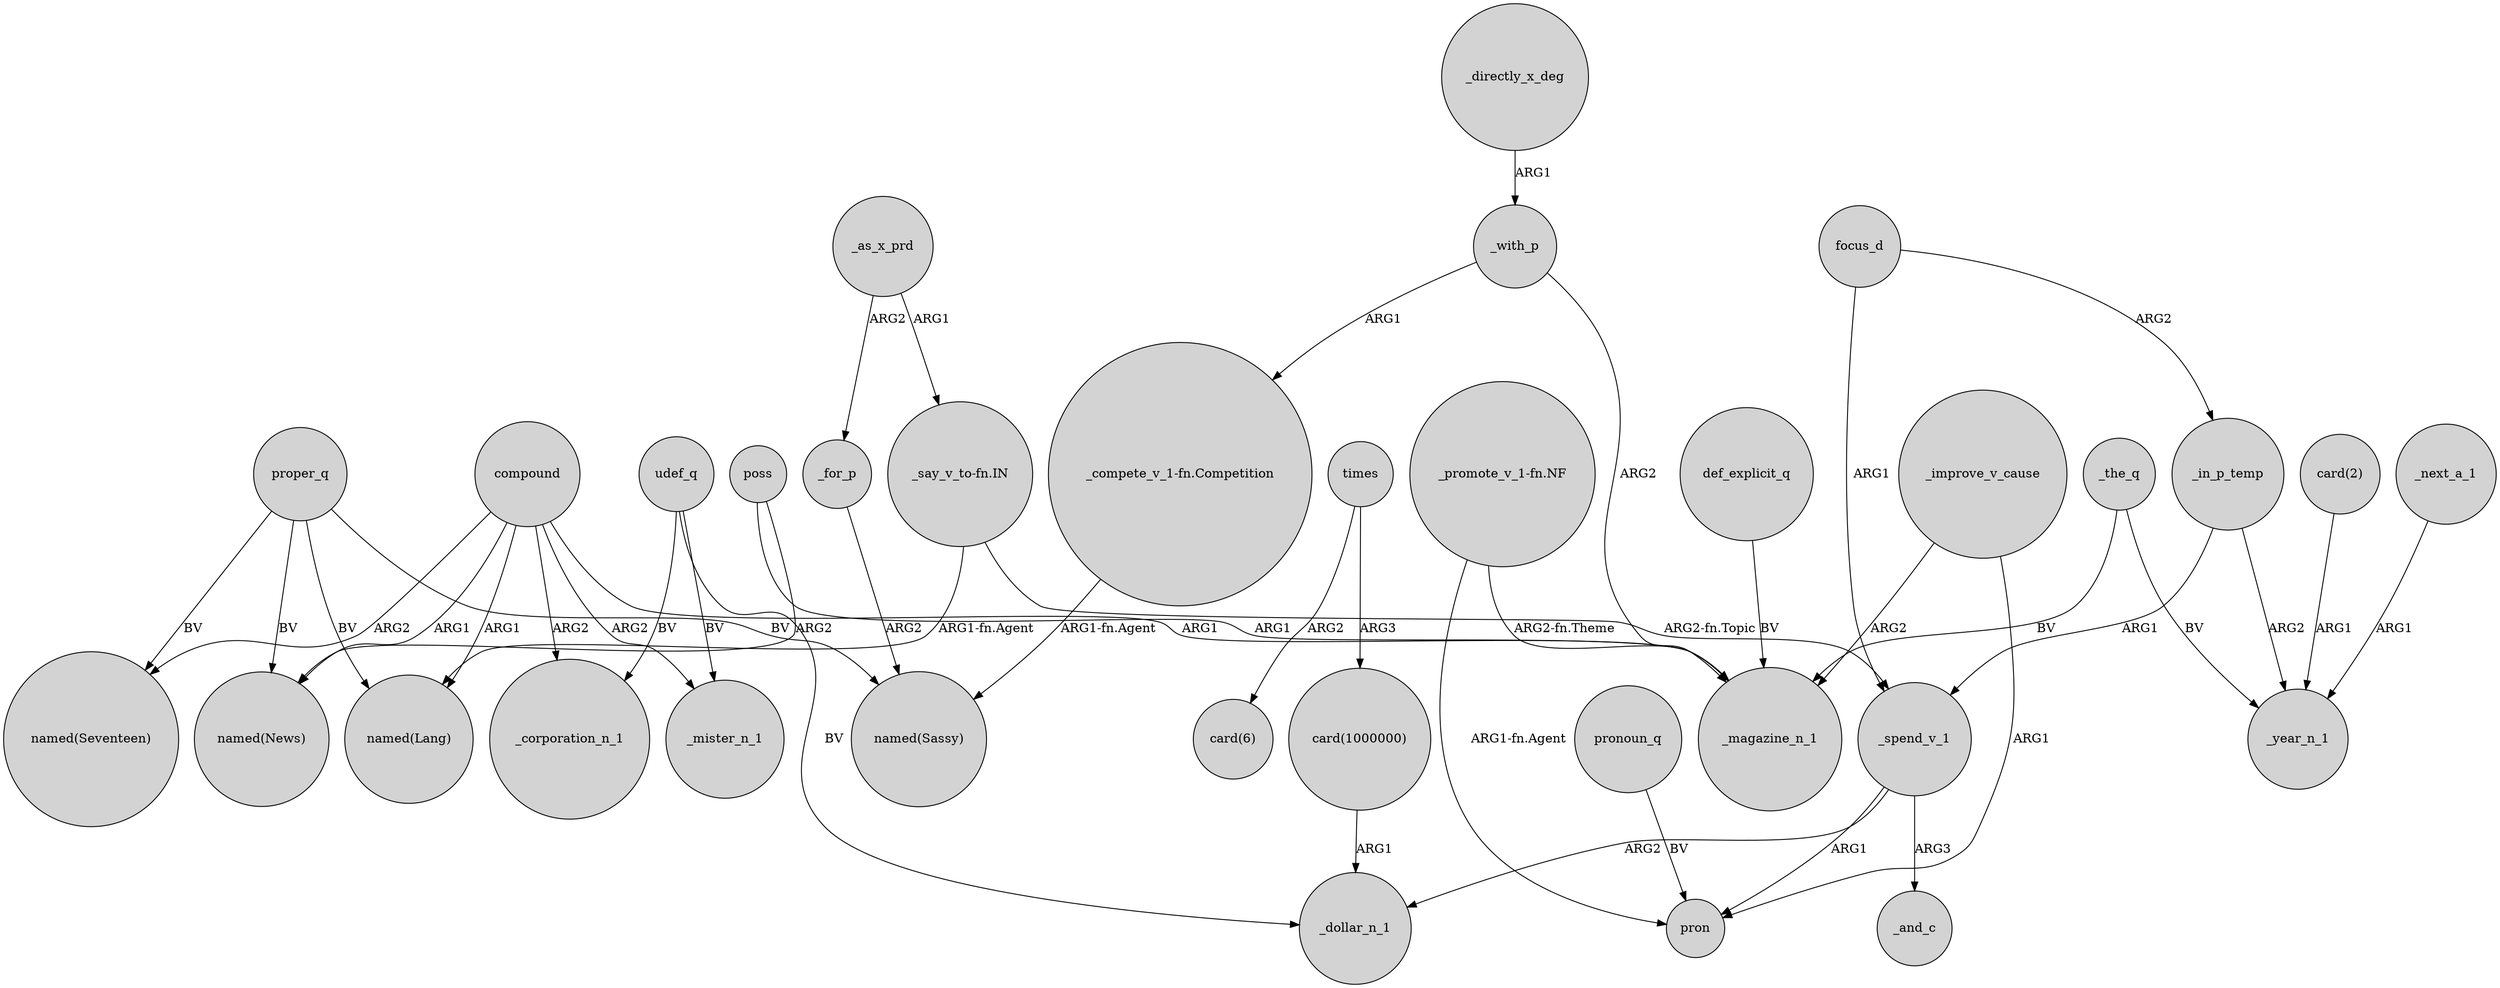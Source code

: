 digraph {
	node [shape=circle style=filled]
	compound -> "named(News)" [label=ARG1]
	"card(1000000)" -> _dollar_n_1 [label=ARG1]
	proper_q -> "named(Lang)" [label=BV]
	def_explicit_q -> _magazine_n_1 [label=BV]
	focus_d -> _in_p_temp [label=ARG2]
	_spend_v_1 -> pron [label=ARG1]
	_for_p -> "named(Sassy)" [label=ARG2]
	compound -> "named(Lang)" [label=ARG1]
	_as_x_prd -> _for_p [label=ARG2]
	focus_d -> _spend_v_1 [label=ARG1]
	compound -> _mister_n_1 [label=ARG2]
	compound -> _corporation_n_1 [label=ARG2]
	"_promote_v_1-fn.NF" -> _magazine_n_1 [label="ARG2-fn.Theme"]
	"_say_v_to-fn.IN" -> _spend_v_1 [label="ARG2-fn.Topic"]
	udef_q -> _mister_n_1 [label=BV]
	_the_q -> _magazine_n_1 [label=BV]
	times -> "card(6)" [label=ARG2]
	_with_p -> _magazine_n_1 [label=ARG2]
	_spend_v_1 -> _and_c [label=ARG3]
	poss -> "named(News)" [label=ARG2]
	_spend_v_1 -> _dollar_n_1 [label=ARG2]
	proper_q -> "named(News)" [label=BV]
	_in_p_temp -> _year_n_1 [label=ARG2]
	poss -> _magazine_n_1 [label=ARG1]
	_in_p_temp -> _spend_v_1 [label=ARG1]
	udef_q -> _corporation_n_1 [label=BV]
	pronoun_q -> pron [label=BV]
	_improve_v_cause -> _magazine_n_1 [label=ARG2]
	"card(2)" -> _year_n_1 [label=ARG1]
	times -> "card(1000000)" [label=ARG3]
	_next_a_1 -> _year_n_1 [label=ARG1]
	"_promote_v_1-fn.NF" -> pron [label="ARG1-fn.Agent"]
	_directly_x_deg -> _with_p [label=ARG1]
	_the_q -> _year_n_1 [label=BV]
	proper_q -> "named(Sassy)" [label=BV]
	compound -> _magazine_n_1 [label=ARG1]
	proper_q -> "named(Seventeen)" [label=BV]
	_as_x_prd -> "_say_v_to-fn.IN" [label=ARG1]
	compound -> "named(Seventeen)" [label=ARG2]
	"_say_v_to-fn.IN" -> "named(Lang)" [label="ARG1-fn.Agent"]
	"_compete_v_1-fn.Competition" -> "named(Sassy)" [label="ARG1-fn.Agent"]
	_improve_v_cause -> pron [label=ARG1]
	_with_p -> "_compete_v_1-fn.Competition" [label=ARG1]
	udef_q -> _dollar_n_1 [label=BV]
}

